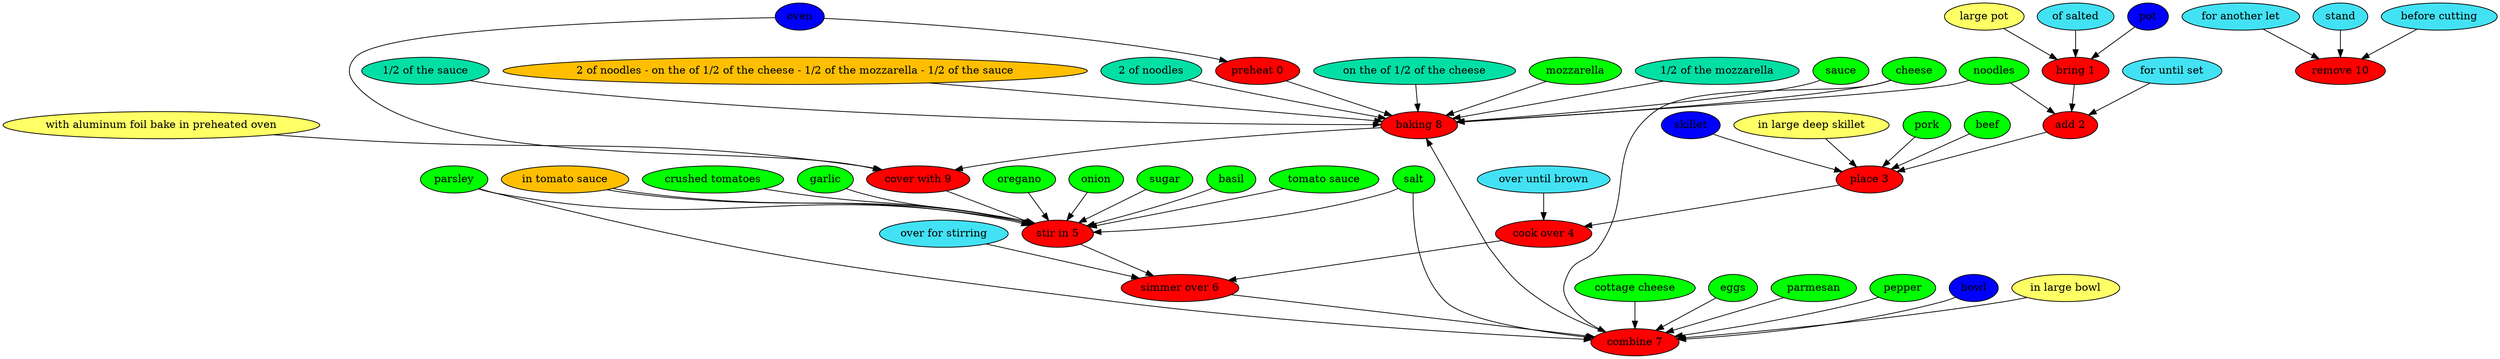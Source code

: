 digraph G {
"preheat 0" [style=filled, fillcolor=red];
oven [style=filled, fillcolor="#0000ff"];
oven -> "preheat 0";
"bring 1" [style=filled, fillcolor=red];
"of salted" [style=filled, fillcolor="#42e2f4"];
"of salted" -> "bring 1";
pot [style=filled, fillcolor="#0000ff"];
pot -> "bring 1";
"large pot" [style=filled, fillcolor="#ffff66"];
"large pot" -> "bring 1";
"add 2" [style=filled, fillcolor=red];
"for until set" [style=filled, fillcolor="#42e2f4"];
"for until set" -> "add 2";
noodles [style=filled, fillcolor=green];
noodles -> "add 2";
"place 3" [style=filled, fillcolor=red];
pork [style=filled, fillcolor=green];
pork -> "place 3";
beef [style=filled, fillcolor=green];
beef -> "place 3";
skillet [style=filled, fillcolor="#0000ff"];
skillet -> "place 3";
"in large deep skillet" [style=filled, fillcolor="#ffff66"];
"in large deep skillet" -> "place 3";
"cook over 4" [style=filled, fillcolor=red];
"over until brown" [style=filled, fillcolor="#42e2f4"];
"over until brown" -> "cook over 4";
"stir in 5" [style=filled, fillcolor=red];
"tomato sauce" [style=filled, fillcolor=green];
"tomato sauce" -> "stir in 5";
"in tomato sauce" [style=filled, fillcolor="#01DFA5"];
"in tomato sauce" -> "stir in 5";
"crushed tomatoes" [style=filled, fillcolor=green];
"crushed tomatoes" -> "stir in 5";
parsley [style=filled, fillcolor=green];
parsley -> "stir in 5";
garlic [style=filled, fillcolor=green];
garlic -> "stir in 5";
oregano [style=filled, fillcolor=green];
oregano -> "stir in 5";
onion [style=filled, fillcolor=green];
onion -> "stir in 5";
sugar [style=filled, fillcolor=green];
sugar -> "stir in 5";
basil [style=filled, fillcolor=green];
basil -> "stir in 5";
salt [style=filled, fillcolor=green];
salt -> "stir in 5";
"in tomato sauce" [style=filled, fillcolor="#FFBF00"];
"in tomato sauce" -> "stir in 5";
"simmer over 6" [style=filled, fillcolor=red];
"over for stirring" [style=filled, fillcolor="#42e2f4"];
"over for stirring" -> "simmer over 6";
"combine 7" [style=filled, fillcolor=red];
cheese [style=filled, fillcolor=green];
cheese -> "combine 7";
"cottage cheese" [style=filled, fillcolor=green];
"cottage cheese" -> "combine 7";
eggs [style=filled, fillcolor=green];
eggs -> "combine 7";
parmesan [style=filled, fillcolor=green];
parmesan -> "combine 7";
parsley [style=filled, fillcolor=green];
parsley -> "combine 7";
salt [style=filled, fillcolor=green];
salt -> "combine 7";
pepper [style=filled, fillcolor=green];
pepper -> "combine 7";
bowl [style=filled, fillcolor="#0000ff"];
bowl -> "combine 7";
"in large bowl" [style=filled, fillcolor="#ffff66"];
"in large bowl" -> "combine 7";
"baking 8" [style=filled, fillcolor=red];
noodles [style=filled, fillcolor=green];
noodles -> "baking 8";
"2 of noodles" [style=filled, fillcolor="#01DFA5"];
"2 of noodles" -> "baking 8";
cheese [style=filled, fillcolor=green];
cheese -> "baking 8";
"on the of 1/2 of the cheese" [style=filled, fillcolor="#01DFA5"];
"on the of 1/2 of the cheese" -> "baking 8";
mozzarella [style=filled, fillcolor=green];
mozzarella -> "baking 8";
"1/2 of the mozzarella" [style=filled, fillcolor="#01DFA5"];
"1/2 of the mozzarella" -> "baking 8";
sauce [style=filled, fillcolor=green];
sauce -> "baking 8";
"1/2 of the sauce" [style=filled, fillcolor="#01DFA5"];
"1/2 of the sauce" -> "baking 8";
"2 of noodles - on the of 1/2 of the cheese - 1/2 of the mozzarella - 1/2 of the sauce" [style=filled, fillcolor="#FFBF00"];
"2 of noodles - on the of 1/2 of the cheese - 1/2 of the mozzarella - 1/2 of the sauce" -> "baking 8";
"cover with 9" [style=filled, fillcolor=red];
oven [style=filled, fillcolor="#0000ff"];
oven -> "cover with 9";
"with aluminum foil bake in preheated oven" [style=filled, fillcolor="#ffff66"];
"with aluminum foil bake in preheated oven" -> "cover with 9";
"remove 10" [style=filled, fillcolor=red];
"for another let" [style=filled, fillcolor="#42e2f4"];
"for another let" -> "remove 10";
stand [style=filled, fillcolor="#42e2f4"];
stand -> "remove 10";
"before cutting" [style=filled, fillcolor="#42e2f4"];
"before cutting" -> "remove 10";
"preheat 0" -> "baking 8";
"bring 1" -> "add 2";
"add 2" -> "place 3";
"place 3" -> "cook over 4";
"cook over 4" -> "simmer over 6";
"stir in 5" -> "simmer over 6";
"simmer over 6" -> "combine 7";
"combine 7" -> "baking 8";
"baking 8" -> "cover with 9";
"cover with 9" -> "stir in 5";
}

